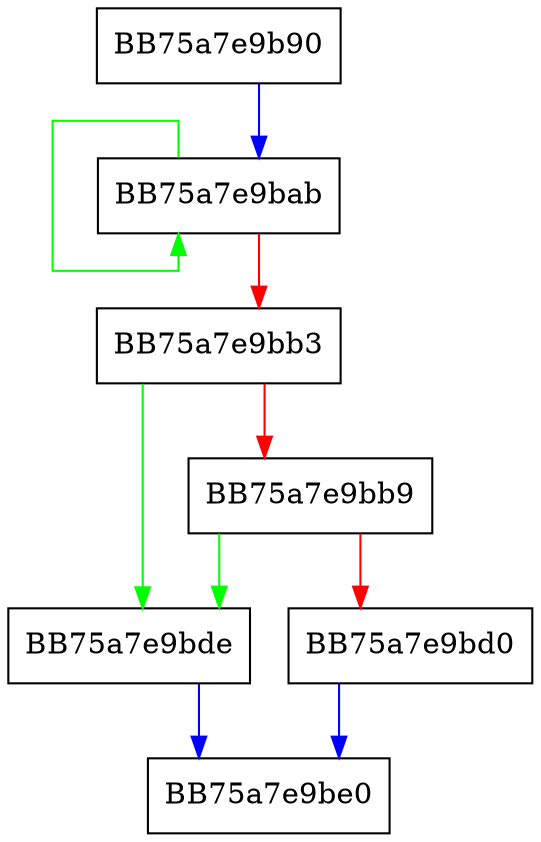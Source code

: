 digraph _Do_call {
  node [shape="box"];
  graph [splines=ortho];
  BB75a7e9b90 -> BB75a7e9bab [color="blue"];
  BB75a7e9bab -> BB75a7e9bab [color="green"];
  BB75a7e9bab -> BB75a7e9bb3 [color="red"];
  BB75a7e9bb3 -> BB75a7e9bde [color="green"];
  BB75a7e9bb3 -> BB75a7e9bb9 [color="red"];
  BB75a7e9bb9 -> BB75a7e9bde [color="green"];
  BB75a7e9bb9 -> BB75a7e9bd0 [color="red"];
  BB75a7e9bd0 -> BB75a7e9be0 [color="blue"];
  BB75a7e9bde -> BB75a7e9be0 [color="blue"];
}